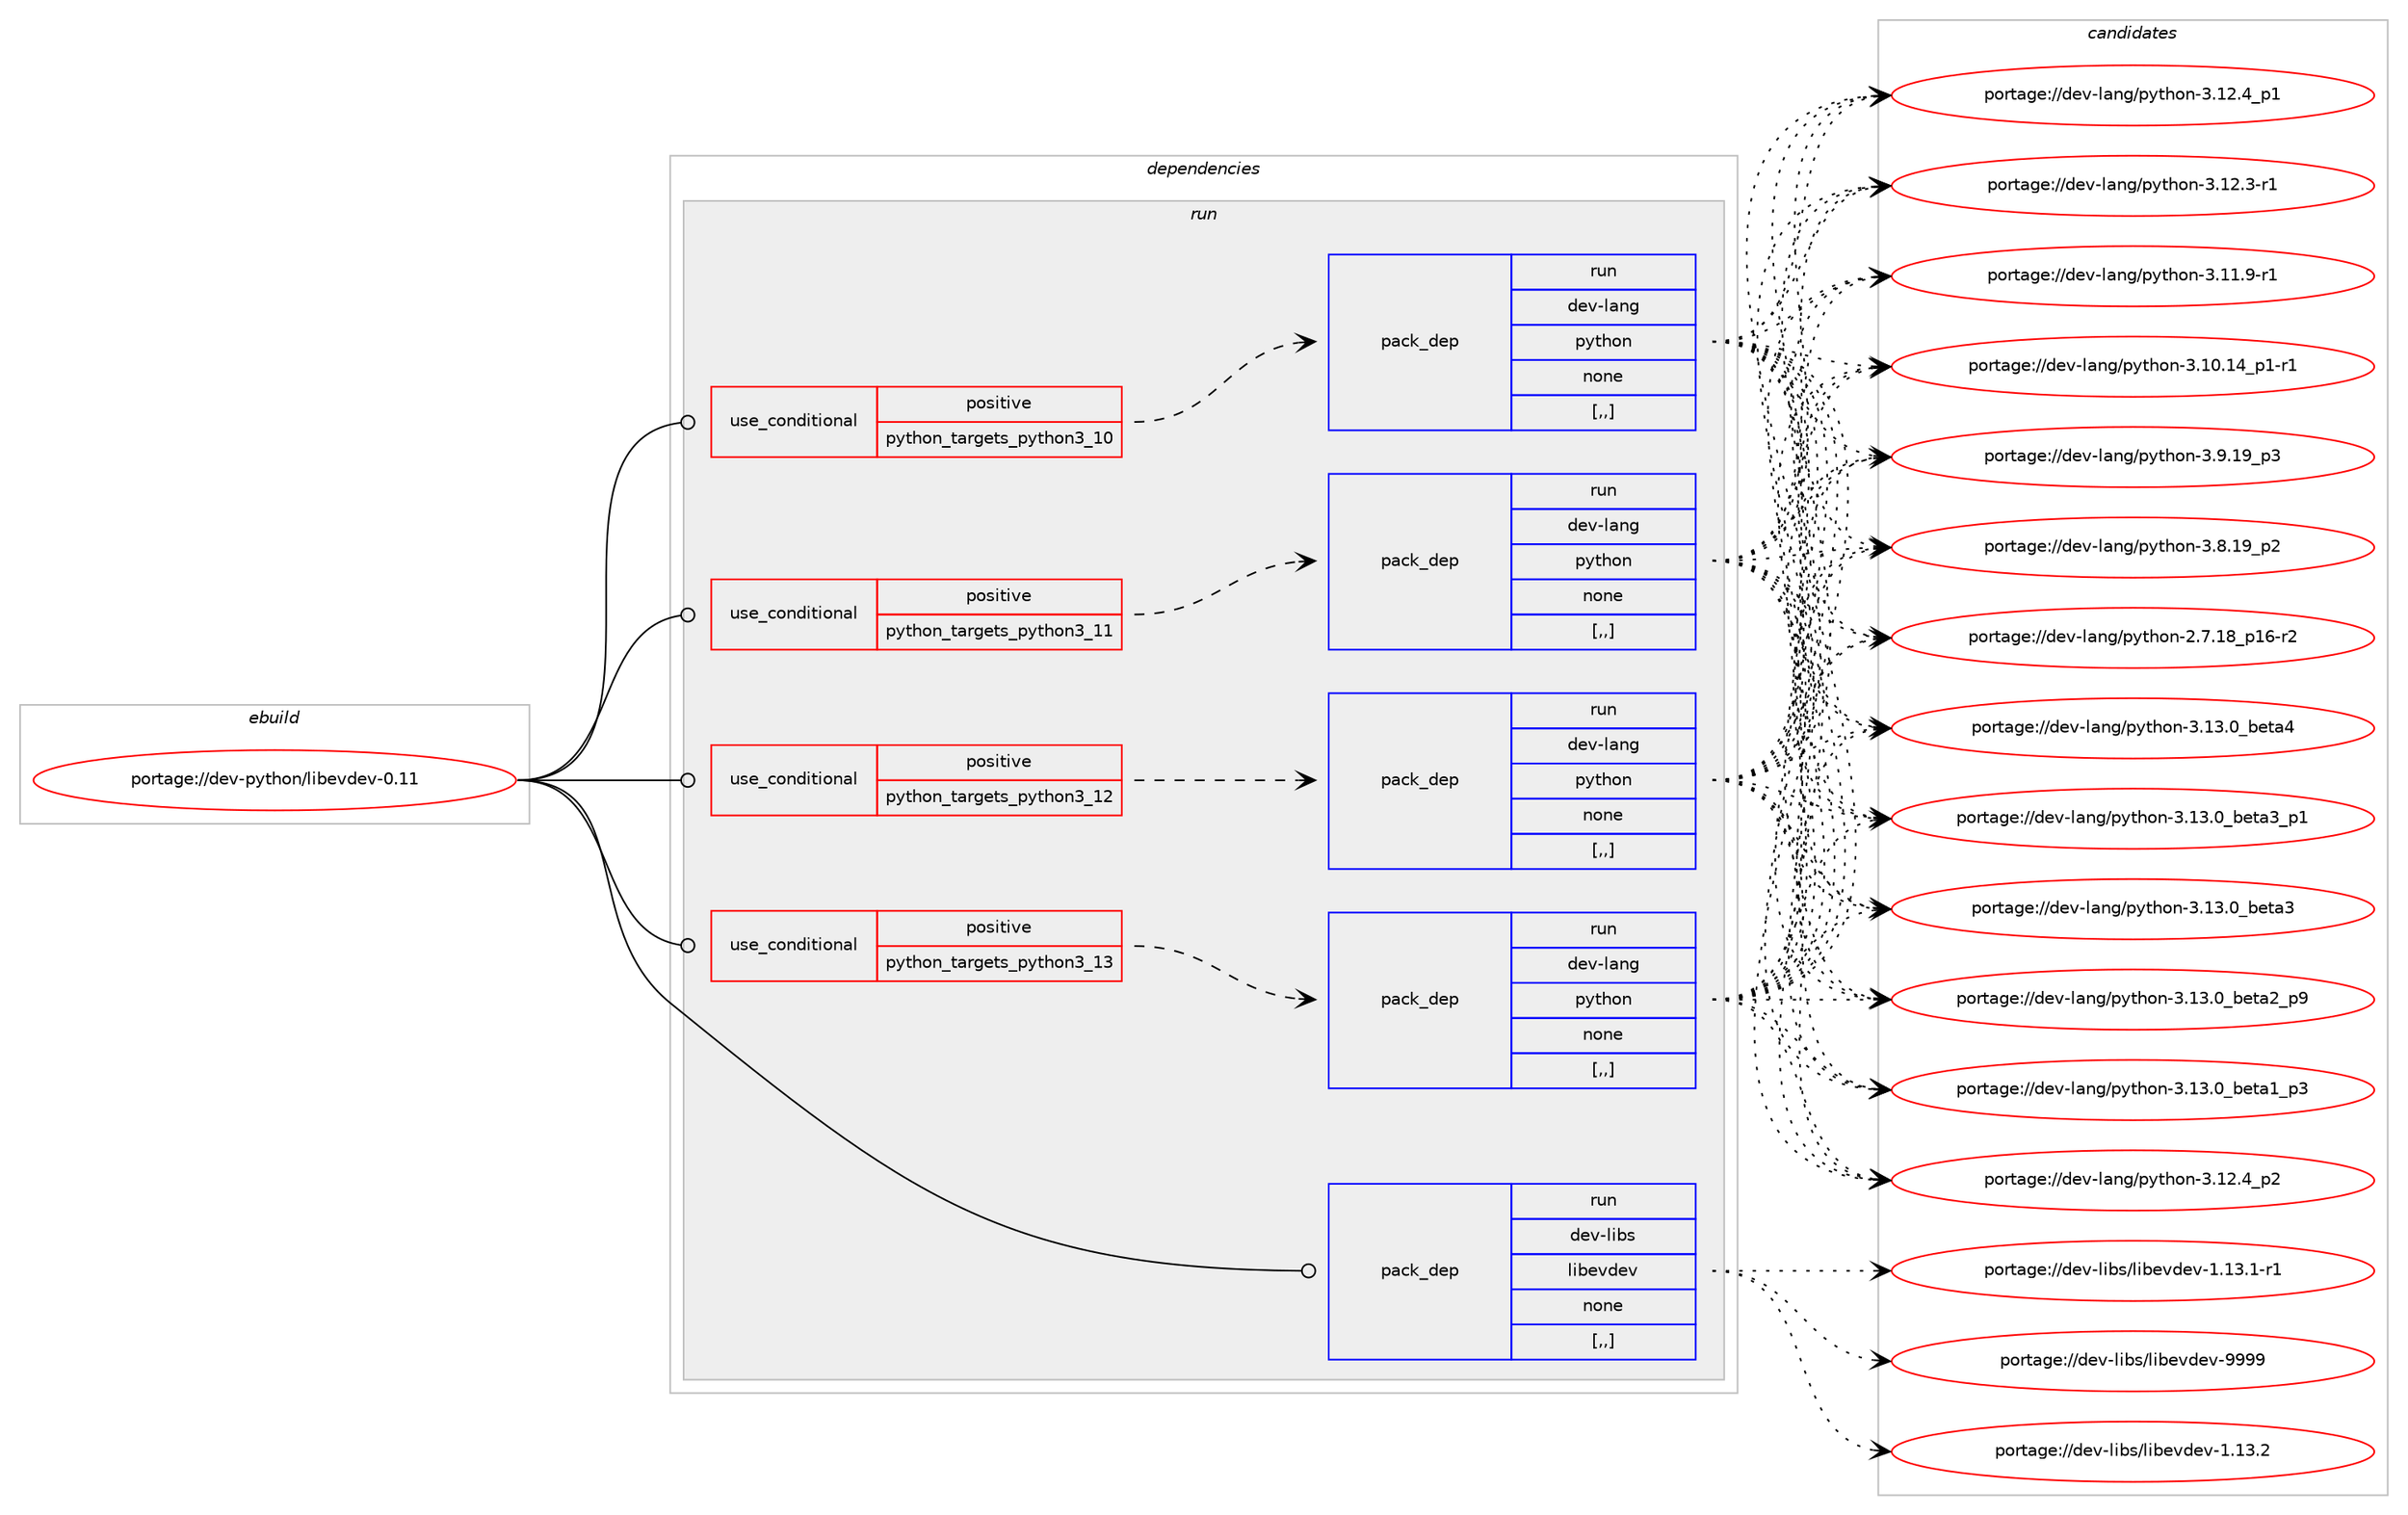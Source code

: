 digraph prolog {

# *************
# Graph options
# *************

newrank=true;
concentrate=true;
compound=true;
graph [rankdir=LR,fontname=Helvetica,fontsize=10,ranksep=1.5];#, ranksep=2.5, nodesep=0.2];
edge  [arrowhead=vee];
node  [fontname=Helvetica,fontsize=10];

# **********
# The ebuild
# **********

subgraph cluster_leftcol {
color=gray;
label=<<i>ebuild</i>>;
id [label="portage://dev-python/libevdev-0.11", color=red, width=4, href="../dev-python/libevdev-0.11.svg"];
}

# ****************
# The dependencies
# ****************

subgraph cluster_midcol {
color=gray;
label=<<i>dependencies</i>>;
subgraph cluster_compile {
fillcolor="#eeeeee";
style=filled;
label=<<i>compile</i>>;
}
subgraph cluster_compileandrun {
fillcolor="#eeeeee";
style=filled;
label=<<i>compile and run</i>>;
}
subgraph cluster_run {
fillcolor="#eeeeee";
style=filled;
label=<<i>run</i>>;
subgraph cond34333 {
dependency150188 [label=<<TABLE BORDER="0" CELLBORDER="1" CELLSPACING="0" CELLPADDING="4"><TR><TD ROWSPAN="3" CELLPADDING="10">use_conditional</TD></TR><TR><TD>positive</TD></TR><TR><TD>python_targets_python3_10</TD></TR></TABLE>>, shape=none, color=red];
subgraph pack114606 {
dependency150189 [label=<<TABLE BORDER="0" CELLBORDER="1" CELLSPACING="0" CELLPADDING="4" WIDTH="220"><TR><TD ROWSPAN="6" CELLPADDING="30">pack_dep</TD></TR><TR><TD WIDTH="110">run</TD></TR><TR><TD>dev-lang</TD></TR><TR><TD>python</TD></TR><TR><TD>none</TD></TR><TR><TD>[,,]</TD></TR></TABLE>>, shape=none, color=blue];
}
dependency150188:e -> dependency150189:w [weight=20,style="dashed",arrowhead="vee"];
}
id:e -> dependency150188:w [weight=20,style="solid",arrowhead="odot"];
subgraph cond34334 {
dependency150190 [label=<<TABLE BORDER="0" CELLBORDER="1" CELLSPACING="0" CELLPADDING="4"><TR><TD ROWSPAN="3" CELLPADDING="10">use_conditional</TD></TR><TR><TD>positive</TD></TR><TR><TD>python_targets_python3_11</TD></TR></TABLE>>, shape=none, color=red];
subgraph pack114607 {
dependency150191 [label=<<TABLE BORDER="0" CELLBORDER="1" CELLSPACING="0" CELLPADDING="4" WIDTH="220"><TR><TD ROWSPAN="6" CELLPADDING="30">pack_dep</TD></TR><TR><TD WIDTH="110">run</TD></TR><TR><TD>dev-lang</TD></TR><TR><TD>python</TD></TR><TR><TD>none</TD></TR><TR><TD>[,,]</TD></TR></TABLE>>, shape=none, color=blue];
}
dependency150190:e -> dependency150191:w [weight=20,style="dashed",arrowhead="vee"];
}
id:e -> dependency150190:w [weight=20,style="solid",arrowhead="odot"];
subgraph cond34335 {
dependency150192 [label=<<TABLE BORDER="0" CELLBORDER="1" CELLSPACING="0" CELLPADDING="4"><TR><TD ROWSPAN="3" CELLPADDING="10">use_conditional</TD></TR><TR><TD>positive</TD></TR><TR><TD>python_targets_python3_12</TD></TR></TABLE>>, shape=none, color=red];
subgraph pack114608 {
dependency150193 [label=<<TABLE BORDER="0" CELLBORDER="1" CELLSPACING="0" CELLPADDING="4" WIDTH="220"><TR><TD ROWSPAN="6" CELLPADDING="30">pack_dep</TD></TR><TR><TD WIDTH="110">run</TD></TR><TR><TD>dev-lang</TD></TR><TR><TD>python</TD></TR><TR><TD>none</TD></TR><TR><TD>[,,]</TD></TR></TABLE>>, shape=none, color=blue];
}
dependency150192:e -> dependency150193:w [weight=20,style="dashed",arrowhead="vee"];
}
id:e -> dependency150192:w [weight=20,style="solid",arrowhead="odot"];
subgraph cond34336 {
dependency150194 [label=<<TABLE BORDER="0" CELLBORDER="1" CELLSPACING="0" CELLPADDING="4"><TR><TD ROWSPAN="3" CELLPADDING="10">use_conditional</TD></TR><TR><TD>positive</TD></TR><TR><TD>python_targets_python3_13</TD></TR></TABLE>>, shape=none, color=red];
subgraph pack114609 {
dependency150195 [label=<<TABLE BORDER="0" CELLBORDER="1" CELLSPACING="0" CELLPADDING="4" WIDTH="220"><TR><TD ROWSPAN="6" CELLPADDING="30">pack_dep</TD></TR><TR><TD WIDTH="110">run</TD></TR><TR><TD>dev-lang</TD></TR><TR><TD>python</TD></TR><TR><TD>none</TD></TR><TR><TD>[,,]</TD></TR></TABLE>>, shape=none, color=blue];
}
dependency150194:e -> dependency150195:w [weight=20,style="dashed",arrowhead="vee"];
}
id:e -> dependency150194:w [weight=20,style="solid",arrowhead="odot"];
subgraph pack114610 {
dependency150196 [label=<<TABLE BORDER="0" CELLBORDER="1" CELLSPACING="0" CELLPADDING="4" WIDTH="220"><TR><TD ROWSPAN="6" CELLPADDING="30">pack_dep</TD></TR><TR><TD WIDTH="110">run</TD></TR><TR><TD>dev-libs</TD></TR><TR><TD>libevdev</TD></TR><TR><TD>none</TD></TR><TR><TD>[,,]</TD></TR></TABLE>>, shape=none, color=blue];
}
id:e -> dependency150196:w [weight=20,style="solid",arrowhead="odot"];
}
}

# **************
# The candidates
# **************

subgraph cluster_choices {
rank=same;
color=gray;
label=<<i>candidates</i>>;

subgraph choice114606 {
color=black;
nodesep=1;
choice1001011184510897110103471121211161041111104551464951464895981011169752 [label="portage://dev-lang/python-3.13.0_beta4", color=red, width=4,href="../dev-lang/python-3.13.0_beta4.svg"];
choice10010111845108971101034711212111610411111045514649514648959810111697519511249 [label="portage://dev-lang/python-3.13.0_beta3_p1", color=red, width=4,href="../dev-lang/python-3.13.0_beta3_p1.svg"];
choice1001011184510897110103471121211161041111104551464951464895981011169751 [label="portage://dev-lang/python-3.13.0_beta3", color=red, width=4,href="../dev-lang/python-3.13.0_beta3.svg"];
choice10010111845108971101034711212111610411111045514649514648959810111697509511257 [label="portage://dev-lang/python-3.13.0_beta2_p9", color=red, width=4,href="../dev-lang/python-3.13.0_beta2_p9.svg"];
choice10010111845108971101034711212111610411111045514649514648959810111697499511251 [label="portage://dev-lang/python-3.13.0_beta1_p3", color=red, width=4,href="../dev-lang/python-3.13.0_beta1_p3.svg"];
choice100101118451089711010347112121116104111110455146495046529511250 [label="portage://dev-lang/python-3.12.4_p2", color=red, width=4,href="../dev-lang/python-3.12.4_p2.svg"];
choice100101118451089711010347112121116104111110455146495046529511249 [label="portage://dev-lang/python-3.12.4_p1", color=red, width=4,href="../dev-lang/python-3.12.4_p1.svg"];
choice100101118451089711010347112121116104111110455146495046514511449 [label="portage://dev-lang/python-3.12.3-r1", color=red, width=4,href="../dev-lang/python-3.12.3-r1.svg"];
choice100101118451089711010347112121116104111110455146494946574511449 [label="portage://dev-lang/python-3.11.9-r1", color=red, width=4,href="../dev-lang/python-3.11.9-r1.svg"];
choice100101118451089711010347112121116104111110455146494846495295112494511449 [label="portage://dev-lang/python-3.10.14_p1-r1", color=red, width=4,href="../dev-lang/python-3.10.14_p1-r1.svg"];
choice100101118451089711010347112121116104111110455146574649579511251 [label="portage://dev-lang/python-3.9.19_p3", color=red, width=4,href="../dev-lang/python-3.9.19_p3.svg"];
choice100101118451089711010347112121116104111110455146564649579511250 [label="portage://dev-lang/python-3.8.19_p2", color=red, width=4,href="../dev-lang/python-3.8.19_p2.svg"];
choice100101118451089711010347112121116104111110455046554649569511249544511450 [label="portage://dev-lang/python-2.7.18_p16-r2", color=red, width=4,href="../dev-lang/python-2.7.18_p16-r2.svg"];
dependency150189:e -> choice1001011184510897110103471121211161041111104551464951464895981011169752:w [style=dotted,weight="100"];
dependency150189:e -> choice10010111845108971101034711212111610411111045514649514648959810111697519511249:w [style=dotted,weight="100"];
dependency150189:e -> choice1001011184510897110103471121211161041111104551464951464895981011169751:w [style=dotted,weight="100"];
dependency150189:e -> choice10010111845108971101034711212111610411111045514649514648959810111697509511257:w [style=dotted,weight="100"];
dependency150189:e -> choice10010111845108971101034711212111610411111045514649514648959810111697499511251:w [style=dotted,weight="100"];
dependency150189:e -> choice100101118451089711010347112121116104111110455146495046529511250:w [style=dotted,weight="100"];
dependency150189:e -> choice100101118451089711010347112121116104111110455146495046529511249:w [style=dotted,weight="100"];
dependency150189:e -> choice100101118451089711010347112121116104111110455146495046514511449:w [style=dotted,weight="100"];
dependency150189:e -> choice100101118451089711010347112121116104111110455146494946574511449:w [style=dotted,weight="100"];
dependency150189:e -> choice100101118451089711010347112121116104111110455146494846495295112494511449:w [style=dotted,weight="100"];
dependency150189:e -> choice100101118451089711010347112121116104111110455146574649579511251:w [style=dotted,weight="100"];
dependency150189:e -> choice100101118451089711010347112121116104111110455146564649579511250:w [style=dotted,weight="100"];
dependency150189:e -> choice100101118451089711010347112121116104111110455046554649569511249544511450:w [style=dotted,weight="100"];
}
subgraph choice114607 {
color=black;
nodesep=1;
choice1001011184510897110103471121211161041111104551464951464895981011169752 [label="portage://dev-lang/python-3.13.0_beta4", color=red, width=4,href="../dev-lang/python-3.13.0_beta4.svg"];
choice10010111845108971101034711212111610411111045514649514648959810111697519511249 [label="portage://dev-lang/python-3.13.0_beta3_p1", color=red, width=4,href="../dev-lang/python-3.13.0_beta3_p1.svg"];
choice1001011184510897110103471121211161041111104551464951464895981011169751 [label="portage://dev-lang/python-3.13.0_beta3", color=red, width=4,href="../dev-lang/python-3.13.0_beta3.svg"];
choice10010111845108971101034711212111610411111045514649514648959810111697509511257 [label="portage://dev-lang/python-3.13.0_beta2_p9", color=red, width=4,href="../dev-lang/python-3.13.0_beta2_p9.svg"];
choice10010111845108971101034711212111610411111045514649514648959810111697499511251 [label="portage://dev-lang/python-3.13.0_beta1_p3", color=red, width=4,href="../dev-lang/python-3.13.0_beta1_p3.svg"];
choice100101118451089711010347112121116104111110455146495046529511250 [label="portage://dev-lang/python-3.12.4_p2", color=red, width=4,href="../dev-lang/python-3.12.4_p2.svg"];
choice100101118451089711010347112121116104111110455146495046529511249 [label="portage://dev-lang/python-3.12.4_p1", color=red, width=4,href="../dev-lang/python-3.12.4_p1.svg"];
choice100101118451089711010347112121116104111110455146495046514511449 [label="portage://dev-lang/python-3.12.3-r1", color=red, width=4,href="../dev-lang/python-3.12.3-r1.svg"];
choice100101118451089711010347112121116104111110455146494946574511449 [label="portage://dev-lang/python-3.11.9-r1", color=red, width=4,href="../dev-lang/python-3.11.9-r1.svg"];
choice100101118451089711010347112121116104111110455146494846495295112494511449 [label="portage://dev-lang/python-3.10.14_p1-r1", color=red, width=4,href="../dev-lang/python-3.10.14_p1-r1.svg"];
choice100101118451089711010347112121116104111110455146574649579511251 [label="portage://dev-lang/python-3.9.19_p3", color=red, width=4,href="../dev-lang/python-3.9.19_p3.svg"];
choice100101118451089711010347112121116104111110455146564649579511250 [label="portage://dev-lang/python-3.8.19_p2", color=red, width=4,href="../dev-lang/python-3.8.19_p2.svg"];
choice100101118451089711010347112121116104111110455046554649569511249544511450 [label="portage://dev-lang/python-2.7.18_p16-r2", color=red, width=4,href="../dev-lang/python-2.7.18_p16-r2.svg"];
dependency150191:e -> choice1001011184510897110103471121211161041111104551464951464895981011169752:w [style=dotted,weight="100"];
dependency150191:e -> choice10010111845108971101034711212111610411111045514649514648959810111697519511249:w [style=dotted,weight="100"];
dependency150191:e -> choice1001011184510897110103471121211161041111104551464951464895981011169751:w [style=dotted,weight="100"];
dependency150191:e -> choice10010111845108971101034711212111610411111045514649514648959810111697509511257:w [style=dotted,weight="100"];
dependency150191:e -> choice10010111845108971101034711212111610411111045514649514648959810111697499511251:w [style=dotted,weight="100"];
dependency150191:e -> choice100101118451089711010347112121116104111110455146495046529511250:w [style=dotted,weight="100"];
dependency150191:e -> choice100101118451089711010347112121116104111110455146495046529511249:w [style=dotted,weight="100"];
dependency150191:e -> choice100101118451089711010347112121116104111110455146495046514511449:w [style=dotted,weight="100"];
dependency150191:e -> choice100101118451089711010347112121116104111110455146494946574511449:w [style=dotted,weight="100"];
dependency150191:e -> choice100101118451089711010347112121116104111110455146494846495295112494511449:w [style=dotted,weight="100"];
dependency150191:e -> choice100101118451089711010347112121116104111110455146574649579511251:w [style=dotted,weight="100"];
dependency150191:e -> choice100101118451089711010347112121116104111110455146564649579511250:w [style=dotted,weight="100"];
dependency150191:e -> choice100101118451089711010347112121116104111110455046554649569511249544511450:w [style=dotted,weight="100"];
}
subgraph choice114608 {
color=black;
nodesep=1;
choice1001011184510897110103471121211161041111104551464951464895981011169752 [label="portage://dev-lang/python-3.13.0_beta4", color=red, width=4,href="../dev-lang/python-3.13.0_beta4.svg"];
choice10010111845108971101034711212111610411111045514649514648959810111697519511249 [label="portage://dev-lang/python-3.13.0_beta3_p1", color=red, width=4,href="../dev-lang/python-3.13.0_beta3_p1.svg"];
choice1001011184510897110103471121211161041111104551464951464895981011169751 [label="portage://dev-lang/python-3.13.0_beta3", color=red, width=4,href="../dev-lang/python-3.13.0_beta3.svg"];
choice10010111845108971101034711212111610411111045514649514648959810111697509511257 [label="portage://dev-lang/python-3.13.0_beta2_p9", color=red, width=4,href="../dev-lang/python-3.13.0_beta2_p9.svg"];
choice10010111845108971101034711212111610411111045514649514648959810111697499511251 [label="portage://dev-lang/python-3.13.0_beta1_p3", color=red, width=4,href="../dev-lang/python-3.13.0_beta1_p3.svg"];
choice100101118451089711010347112121116104111110455146495046529511250 [label="portage://dev-lang/python-3.12.4_p2", color=red, width=4,href="../dev-lang/python-3.12.4_p2.svg"];
choice100101118451089711010347112121116104111110455146495046529511249 [label="portage://dev-lang/python-3.12.4_p1", color=red, width=4,href="../dev-lang/python-3.12.4_p1.svg"];
choice100101118451089711010347112121116104111110455146495046514511449 [label="portage://dev-lang/python-3.12.3-r1", color=red, width=4,href="../dev-lang/python-3.12.3-r1.svg"];
choice100101118451089711010347112121116104111110455146494946574511449 [label="portage://dev-lang/python-3.11.9-r1", color=red, width=4,href="../dev-lang/python-3.11.9-r1.svg"];
choice100101118451089711010347112121116104111110455146494846495295112494511449 [label="portage://dev-lang/python-3.10.14_p1-r1", color=red, width=4,href="../dev-lang/python-3.10.14_p1-r1.svg"];
choice100101118451089711010347112121116104111110455146574649579511251 [label="portage://dev-lang/python-3.9.19_p3", color=red, width=4,href="../dev-lang/python-3.9.19_p3.svg"];
choice100101118451089711010347112121116104111110455146564649579511250 [label="portage://dev-lang/python-3.8.19_p2", color=red, width=4,href="../dev-lang/python-3.8.19_p2.svg"];
choice100101118451089711010347112121116104111110455046554649569511249544511450 [label="portage://dev-lang/python-2.7.18_p16-r2", color=red, width=4,href="../dev-lang/python-2.7.18_p16-r2.svg"];
dependency150193:e -> choice1001011184510897110103471121211161041111104551464951464895981011169752:w [style=dotted,weight="100"];
dependency150193:e -> choice10010111845108971101034711212111610411111045514649514648959810111697519511249:w [style=dotted,weight="100"];
dependency150193:e -> choice1001011184510897110103471121211161041111104551464951464895981011169751:w [style=dotted,weight="100"];
dependency150193:e -> choice10010111845108971101034711212111610411111045514649514648959810111697509511257:w [style=dotted,weight="100"];
dependency150193:e -> choice10010111845108971101034711212111610411111045514649514648959810111697499511251:w [style=dotted,weight="100"];
dependency150193:e -> choice100101118451089711010347112121116104111110455146495046529511250:w [style=dotted,weight="100"];
dependency150193:e -> choice100101118451089711010347112121116104111110455146495046529511249:w [style=dotted,weight="100"];
dependency150193:e -> choice100101118451089711010347112121116104111110455146495046514511449:w [style=dotted,weight="100"];
dependency150193:e -> choice100101118451089711010347112121116104111110455146494946574511449:w [style=dotted,weight="100"];
dependency150193:e -> choice100101118451089711010347112121116104111110455146494846495295112494511449:w [style=dotted,weight="100"];
dependency150193:e -> choice100101118451089711010347112121116104111110455146574649579511251:w [style=dotted,weight="100"];
dependency150193:e -> choice100101118451089711010347112121116104111110455146564649579511250:w [style=dotted,weight="100"];
dependency150193:e -> choice100101118451089711010347112121116104111110455046554649569511249544511450:w [style=dotted,weight="100"];
}
subgraph choice114609 {
color=black;
nodesep=1;
choice1001011184510897110103471121211161041111104551464951464895981011169752 [label="portage://dev-lang/python-3.13.0_beta4", color=red, width=4,href="../dev-lang/python-3.13.0_beta4.svg"];
choice10010111845108971101034711212111610411111045514649514648959810111697519511249 [label="portage://dev-lang/python-3.13.0_beta3_p1", color=red, width=4,href="../dev-lang/python-3.13.0_beta3_p1.svg"];
choice1001011184510897110103471121211161041111104551464951464895981011169751 [label="portage://dev-lang/python-3.13.0_beta3", color=red, width=4,href="../dev-lang/python-3.13.0_beta3.svg"];
choice10010111845108971101034711212111610411111045514649514648959810111697509511257 [label="portage://dev-lang/python-3.13.0_beta2_p9", color=red, width=4,href="../dev-lang/python-3.13.0_beta2_p9.svg"];
choice10010111845108971101034711212111610411111045514649514648959810111697499511251 [label="portage://dev-lang/python-3.13.0_beta1_p3", color=red, width=4,href="../dev-lang/python-3.13.0_beta1_p3.svg"];
choice100101118451089711010347112121116104111110455146495046529511250 [label="portage://dev-lang/python-3.12.4_p2", color=red, width=4,href="../dev-lang/python-3.12.4_p2.svg"];
choice100101118451089711010347112121116104111110455146495046529511249 [label="portage://dev-lang/python-3.12.4_p1", color=red, width=4,href="../dev-lang/python-3.12.4_p1.svg"];
choice100101118451089711010347112121116104111110455146495046514511449 [label="portage://dev-lang/python-3.12.3-r1", color=red, width=4,href="../dev-lang/python-3.12.3-r1.svg"];
choice100101118451089711010347112121116104111110455146494946574511449 [label="portage://dev-lang/python-3.11.9-r1", color=red, width=4,href="../dev-lang/python-3.11.9-r1.svg"];
choice100101118451089711010347112121116104111110455146494846495295112494511449 [label="portage://dev-lang/python-3.10.14_p1-r1", color=red, width=4,href="../dev-lang/python-3.10.14_p1-r1.svg"];
choice100101118451089711010347112121116104111110455146574649579511251 [label="portage://dev-lang/python-3.9.19_p3", color=red, width=4,href="../dev-lang/python-3.9.19_p3.svg"];
choice100101118451089711010347112121116104111110455146564649579511250 [label="portage://dev-lang/python-3.8.19_p2", color=red, width=4,href="../dev-lang/python-3.8.19_p2.svg"];
choice100101118451089711010347112121116104111110455046554649569511249544511450 [label="portage://dev-lang/python-2.7.18_p16-r2", color=red, width=4,href="../dev-lang/python-2.7.18_p16-r2.svg"];
dependency150195:e -> choice1001011184510897110103471121211161041111104551464951464895981011169752:w [style=dotted,weight="100"];
dependency150195:e -> choice10010111845108971101034711212111610411111045514649514648959810111697519511249:w [style=dotted,weight="100"];
dependency150195:e -> choice1001011184510897110103471121211161041111104551464951464895981011169751:w [style=dotted,weight="100"];
dependency150195:e -> choice10010111845108971101034711212111610411111045514649514648959810111697509511257:w [style=dotted,weight="100"];
dependency150195:e -> choice10010111845108971101034711212111610411111045514649514648959810111697499511251:w [style=dotted,weight="100"];
dependency150195:e -> choice100101118451089711010347112121116104111110455146495046529511250:w [style=dotted,weight="100"];
dependency150195:e -> choice100101118451089711010347112121116104111110455146495046529511249:w [style=dotted,weight="100"];
dependency150195:e -> choice100101118451089711010347112121116104111110455146495046514511449:w [style=dotted,weight="100"];
dependency150195:e -> choice100101118451089711010347112121116104111110455146494946574511449:w [style=dotted,weight="100"];
dependency150195:e -> choice100101118451089711010347112121116104111110455146494846495295112494511449:w [style=dotted,weight="100"];
dependency150195:e -> choice100101118451089711010347112121116104111110455146574649579511251:w [style=dotted,weight="100"];
dependency150195:e -> choice100101118451089711010347112121116104111110455146564649579511250:w [style=dotted,weight="100"];
dependency150195:e -> choice100101118451089711010347112121116104111110455046554649569511249544511450:w [style=dotted,weight="100"];
}
subgraph choice114610 {
color=black;
nodesep=1;
choice100101118451081059811547108105981011181001011184557575757 [label="portage://dev-libs/libevdev-9999", color=red, width=4,href="../dev-libs/libevdev-9999.svg"];
choice1001011184510810598115471081059810111810010111845494649514650 [label="portage://dev-libs/libevdev-1.13.2", color=red, width=4,href="../dev-libs/libevdev-1.13.2.svg"];
choice10010111845108105981154710810598101118100101118454946495146494511449 [label="portage://dev-libs/libevdev-1.13.1-r1", color=red, width=4,href="../dev-libs/libevdev-1.13.1-r1.svg"];
dependency150196:e -> choice100101118451081059811547108105981011181001011184557575757:w [style=dotted,weight="100"];
dependency150196:e -> choice1001011184510810598115471081059810111810010111845494649514650:w [style=dotted,weight="100"];
dependency150196:e -> choice10010111845108105981154710810598101118100101118454946495146494511449:w [style=dotted,weight="100"];
}
}

}
